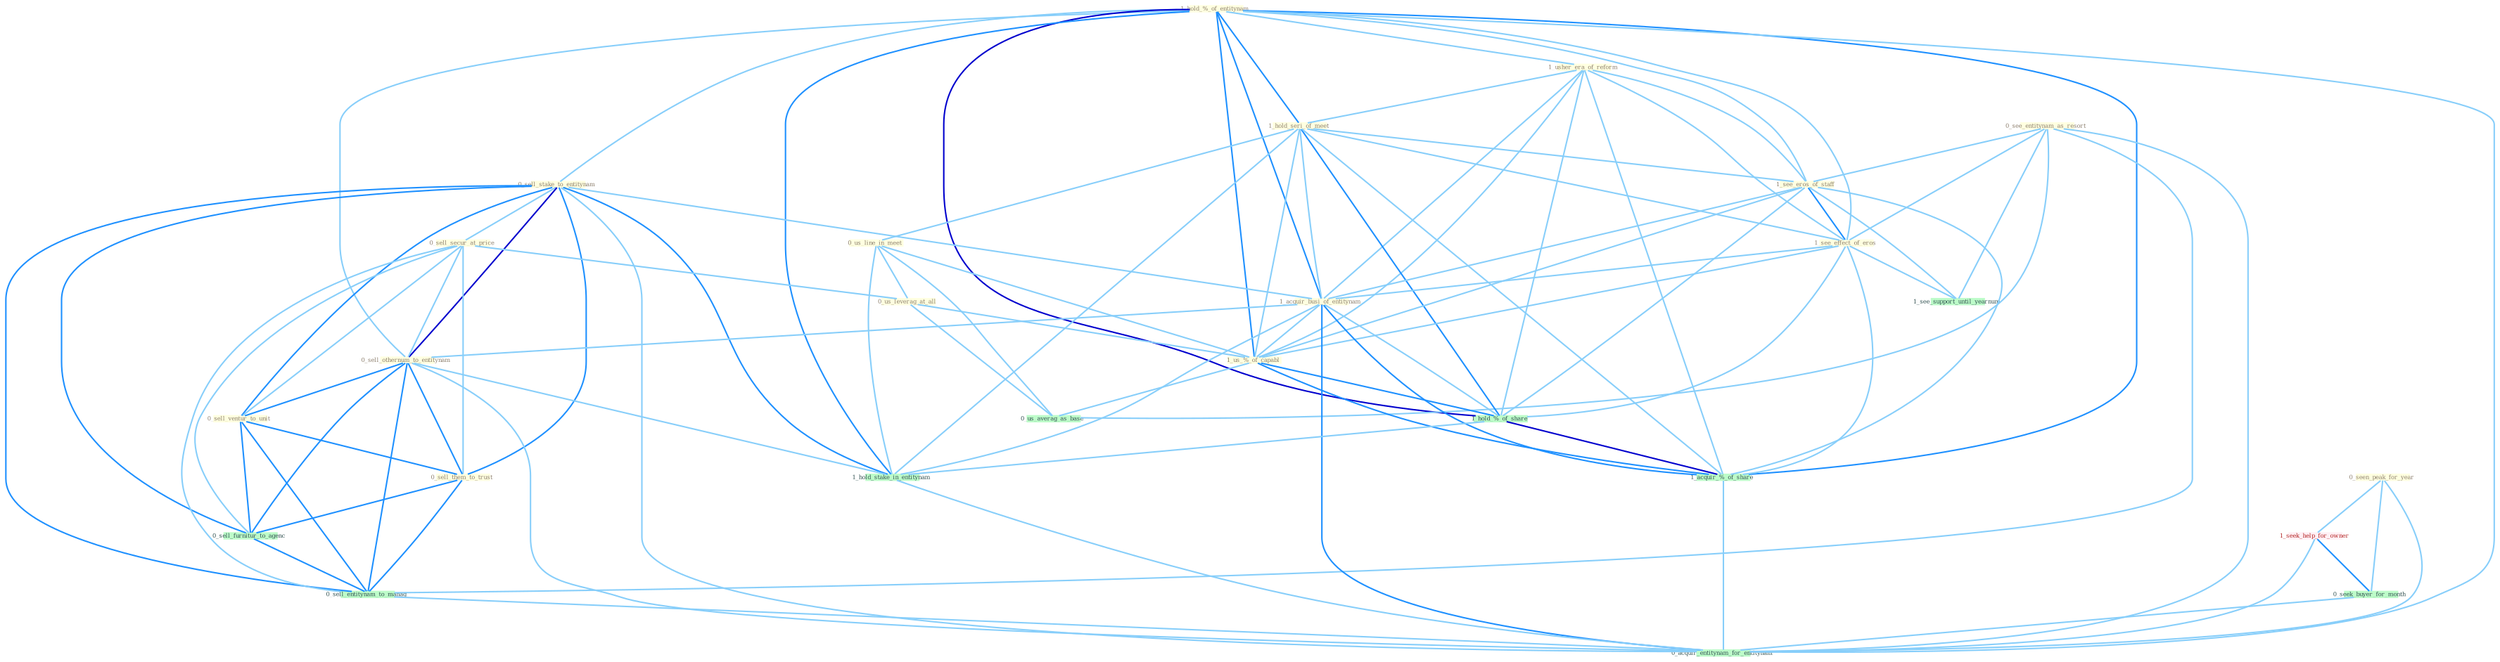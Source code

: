 Graph G{ 
    node
    [shape=polygon,style=filled,width=.5,height=.06,color="#BDFCC9",fixedsize=true,fontsize=4,
    fontcolor="#2f4f4f"];
    {node
    [color="#ffffe0", fontcolor="#8b7d6b"] "1_hold_%_of_entitynam " "0_seen_peak_for_year " "0_sell_stake_to_entitynam " "1_usher_era_of_reform " "0_sell_secur_at_price " "0_see_entitynam_as_resort " "1_hold_seri_of_meet " "1_see_eros_of_staff " "1_see_effect_of_eros " "1_acquir_busi_of_entitynam " "0_sell_othernum_to_entitynam " "0_us_line_in_meet " "0_sell_ventur_to_unit " "0_us_leverag_at_all " "1_us_%_of_capabl " "0_sell_them_to_trust "}
{node [color="#fff0f5", fontcolor="#b22222"] "1_seek_help_for_owner "}
edge [color="#B0E2FF"];

	"1_hold_%_of_entitynam " -- "0_sell_stake_to_entitynam " [w="1", color="#87cefa" ];
	"1_hold_%_of_entitynam " -- "1_usher_era_of_reform " [w="1", color="#87cefa" ];
	"1_hold_%_of_entitynam " -- "1_hold_seri_of_meet " [w="2", color="#1e90ff" , len=0.8];
	"1_hold_%_of_entitynam " -- "1_see_eros_of_staff " [w="1", color="#87cefa" ];
	"1_hold_%_of_entitynam " -- "1_see_effect_of_eros " [w="1", color="#87cefa" ];
	"1_hold_%_of_entitynam " -- "1_acquir_busi_of_entitynam " [w="2", color="#1e90ff" , len=0.8];
	"1_hold_%_of_entitynam " -- "0_sell_othernum_to_entitynam " [w="1", color="#87cefa" ];
	"1_hold_%_of_entitynam " -- "1_us_%_of_capabl " [w="2", color="#1e90ff" , len=0.8];
	"1_hold_%_of_entitynam " -- "1_hold_%_of_share " [w="3", color="#0000cd" , len=0.6];
	"1_hold_%_of_entitynam " -- "1_hold_stake_in_entitynam " [w="2", color="#1e90ff" , len=0.8];
	"1_hold_%_of_entitynam " -- "1_acquir_%_of_share " [w="2", color="#1e90ff" , len=0.8];
	"1_hold_%_of_entitynam " -- "0_acquir_entitynam_for_entitynam " [w="1", color="#87cefa" ];
	"0_seen_peak_for_year " -- "1_seek_help_for_owner " [w="1", color="#87cefa" ];
	"0_seen_peak_for_year " -- "0_seek_buyer_for_month " [w="1", color="#87cefa" ];
	"0_seen_peak_for_year " -- "0_acquir_entitynam_for_entitynam " [w="1", color="#87cefa" ];
	"0_sell_stake_to_entitynam " -- "0_sell_secur_at_price " [w="1", color="#87cefa" ];
	"0_sell_stake_to_entitynam " -- "1_acquir_busi_of_entitynam " [w="1", color="#87cefa" ];
	"0_sell_stake_to_entitynam " -- "0_sell_othernum_to_entitynam " [w="3", color="#0000cd" , len=0.6];
	"0_sell_stake_to_entitynam " -- "0_sell_ventur_to_unit " [w="2", color="#1e90ff" , len=0.8];
	"0_sell_stake_to_entitynam " -- "0_sell_them_to_trust " [w="2", color="#1e90ff" , len=0.8];
	"0_sell_stake_to_entitynam " -- "1_hold_stake_in_entitynam " [w="2", color="#1e90ff" , len=0.8];
	"0_sell_stake_to_entitynam " -- "0_sell_furnitur_to_agenc " [w="2", color="#1e90ff" , len=0.8];
	"0_sell_stake_to_entitynam " -- "0_sell_entitynam_to_manag " [w="2", color="#1e90ff" , len=0.8];
	"0_sell_stake_to_entitynam " -- "0_acquir_entitynam_for_entitynam " [w="1", color="#87cefa" ];
	"1_usher_era_of_reform " -- "1_hold_seri_of_meet " [w="1", color="#87cefa" ];
	"1_usher_era_of_reform " -- "1_see_eros_of_staff " [w="1", color="#87cefa" ];
	"1_usher_era_of_reform " -- "1_see_effect_of_eros " [w="1", color="#87cefa" ];
	"1_usher_era_of_reform " -- "1_acquir_busi_of_entitynam " [w="1", color="#87cefa" ];
	"1_usher_era_of_reform " -- "1_us_%_of_capabl " [w="1", color="#87cefa" ];
	"1_usher_era_of_reform " -- "1_hold_%_of_share " [w="1", color="#87cefa" ];
	"1_usher_era_of_reform " -- "1_acquir_%_of_share " [w="1", color="#87cefa" ];
	"0_sell_secur_at_price " -- "0_sell_othernum_to_entitynam " [w="1", color="#87cefa" ];
	"0_sell_secur_at_price " -- "0_sell_ventur_to_unit " [w="1", color="#87cefa" ];
	"0_sell_secur_at_price " -- "0_us_leverag_at_all " [w="1", color="#87cefa" ];
	"0_sell_secur_at_price " -- "0_sell_them_to_trust " [w="1", color="#87cefa" ];
	"0_sell_secur_at_price " -- "0_sell_furnitur_to_agenc " [w="1", color="#87cefa" ];
	"0_sell_secur_at_price " -- "0_sell_entitynam_to_manag " [w="1", color="#87cefa" ];
	"0_see_entitynam_as_resort " -- "1_see_eros_of_staff " [w="1", color="#87cefa" ];
	"0_see_entitynam_as_resort " -- "1_see_effect_of_eros " [w="1", color="#87cefa" ];
	"0_see_entitynam_as_resort " -- "1_see_support_until_yearnum " [w="1", color="#87cefa" ];
	"0_see_entitynam_as_resort " -- "0_us_averag_as_base " [w="1", color="#87cefa" ];
	"0_see_entitynam_as_resort " -- "0_sell_entitynam_to_manag " [w="1", color="#87cefa" ];
	"0_see_entitynam_as_resort " -- "0_acquir_entitynam_for_entitynam " [w="1", color="#87cefa" ];
	"1_hold_seri_of_meet " -- "1_see_eros_of_staff " [w="1", color="#87cefa" ];
	"1_hold_seri_of_meet " -- "1_see_effect_of_eros " [w="1", color="#87cefa" ];
	"1_hold_seri_of_meet " -- "1_acquir_busi_of_entitynam " [w="1", color="#87cefa" ];
	"1_hold_seri_of_meet " -- "0_us_line_in_meet " [w="1", color="#87cefa" ];
	"1_hold_seri_of_meet " -- "1_us_%_of_capabl " [w="1", color="#87cefa" ];
	"1_hold_seri_of_meet " -- "1_hold_%_of_share " [w="2", color="#1e90ff" , len=0.8];
	"1_hold_seri_of_meet " -- "1_hold_stake_in_entitynam " [w="1", color="#87cefa" ];
	"1_hold_seri_of_meet " -- "1_acquir_%_of_share " [w="1", color="#87cefa" ];
	"1_see_eros_of_staff " -- "1_see_effect_of_eros " [w="2", color="#1e90ff" , len=0.8];
	"1_see_eros_of_staff " -- "1_acquir_busi_of_entitynam " [w="1", color="#87cefa" ];
	"1_see_eros_of_staff " -- "1_us_%_of_capabl " [w="1", color="#87cefa" ];
	"1_see_eros_of_staff " -- "1_hold_%_of_share " [w="1", color="#87cefa" ];
	"1_see_eros_of_staff " -- "1_acquir_%_of_share " [w="1", color="#87cefa" ];
	"1_see_eros_of_staff " -- "1_see_support_until_yearnum " [w="1", color="#87cefa" ];
	"1_see_effect_of_eros " -- "1_acquir_busi_of_entitynam " [w="1", color="#87cefa" ];
	"1_see_effect_of_eros " -- "1_us_%_of_capabl " [w="1", color="#87cefa" ];
	"1_see_effect_of_eros " -- "1_hold_%_of_share " [w="1", color="#87cefa" ];
	"1_see_effect_of_eros " -- "1_acquir_%_of_share " [w="1", color="#87cefa" ];
	"1_see_effect_of_eros " -- "1_see_support_until_yearnum " [w="1", color="#87cefa" ];
	"1_acquir_busi_of_entitynam " -- "0_sell_othernum_to_entitynam " [w="1", color="#87cefa" ];
	"1_acquir_busi_of_entitynam " -- "1_us_%_of_capabl " [w="1", color="#87cefa" ];
	"1_acquir_busi_of_entitynam " -- "1_hold_%_of_share " [w="1", color="#87cefa" ];
	"1_acquir_busi_of_entitynam " -- "1_hold_stake_in_entitynam " [w="1", color="#87cefa" ];
	"1_acquir_busi_of_entitynam " -- "1_acquir_%_of_share " [w="2", color="#1e90ff" , len=0.8];
	"1_acquir_busi_of_entitynam " -- "0_acquir_entitynam_for_entitynam " [w="2", color="#1e90ff" , len=0.8];
	"0_sell_othernum_to_entitynam " -- "0_sell_ventur_to_unit " [w="2", color="#1e90ff" , len=0.8];
	"0_sell_othernum_to_entitynam " -- "0_sell_them_to_trust " [w="2", color="#1e90ff" , len=0.8];
	"0_sell_othernum_to_entitynam " -- "1_hold_stake_in_entitynam " [w="1", color="#87cefa" ];
	"0_sell_othernum_to_entitynam " -- "0_sell_furnitur_to_agenc " [w="2", color="#1e90ff" , len=0.8];
	"0_sell_othernum_to_entitynam " -- "0_sell_entitynam_to_manag " [w="2", color="#1e90ff" , len=0.8];
	"0_sell_othernum_to_entitynam " -- "0_acquir_entitynam_for_entitynam " [w="1", color="#87cefa" ];
	"0_us_line_in_meet " -- "0_us_leverag_at_all " [w="1", color="#87cefa" ];
	"0_us_line_in_meet " -- "1_us_%_of_capabl " [w="1", color="#87cefa" ];
	"0_us_line_in_meet " -- "1_hold_stake_in_entitynam " [w="1", color="#87cefa" ];
	"0_us_line_in_meet " -- "0_us_averag_as_base " [w="1", color="#87cefa" ];
	"0_sell_ventur_to_unit " -- "0_sell_them_to_trust " [w="2", color="#1e90ff" , len=0.8];
	"0_sell_ventur_to_unit " -- "0_sell_furnitur_to_agenc " [w="2", color="#1e90ff" , len=0.8];
	"0_sell_ventur_to_unit " -- "0_sell_entitynam_to_manag " [w="2", color="#1e90ff" , len=0.8];
	"0_us_leverag_at_all " -- "1_us_%_of_capabl " [w="1", color="#87cefa" ];
	"0_us_leverag_at_all " -- "0_us_averag_as_base " [w="1", color="#87cefa" ];
	"1_us_%_of_capabl " -- "1_hold_%_of_share " [w="2", color="#1e90ff" , len=0.8];
	"1_us_%_of_capabl " -- "1_acquir_%_of_share " [w="2", color="#1e90ff" , len=0.8];
	"1_us_%_of_capabl " -- "0_us_averag_as_base " [w="1", color="#87cefa" ];
	"0_sell_them_to_trust " -- "0_sell_furnitur_to_agenc " [w="2", color="#1e90ff" , len=0.8];
	"0_sell_them_to_trust " -- "0_sell_entitynam_to_manag " [w="2", color="#1e90ff" , len=0.8];
	"1_hold_%_of_share " -- "1_hold_stake_in_entitynam " [w="1", color="#87cefa" ];
	"1_hold_%_of_share " -- "1_acquir_%_of_share " [w="3", color="#0000cd" , len=0.6];
	"1_hold_stake_in_entitynam " -- "0_acquir_entitynam_for_entitynam " [w="1", color="#87cefa" ];
	"1_seek_help_for_owner " -- "0_seek_buyer_for_month " [w="2", color="#1e90ff" , len=0.8];
	"1_seek_help_for_owner " -- "0_acquir_entitynam_for_entitynam " [w="1", color="#87cefa" ];
	"0_seek_buyer_for_month " -- "0_acquir_entitynam_for_entitynam " [w="1", color="#87cefa" ];
	"1_acquir_%_of_share " -- "0_acquir_entitynam_for_entitynam " [w="1", color="#87cefa" ];
	"0_sell_furnitur_to_agenc " -- "0_sell_entitynam_to_manag " [w="2", color="#1e90ff" , len=0.8];
	"0_sell_entitynam_to_manag " -- "0_acquir_entitynam_for_entitynam " [w="1", color="#87cefa" ];
}